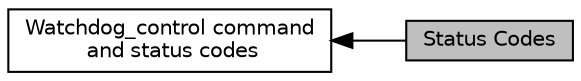 digraph "Status Codes"
{
  edge [fontname="Helvetica",fontsize="10",labelfontname="Helvetica",labelfontsize="10"];
  node [fontname="Helvetica",fontsize="10",shape=record];
  rankdir=LR;
  Node1 [label="Watchdog_control command\l and status codes",height=0.2,width=0.4,color="black", fillcolor="white", style="filled",URL="$group___watchdog___c_o_n_t_r_o_l.html"];
  Node0 [label="Status Codes",height=0.2,width=0.4,color="black", fillcolor="grey75", style="filled", fontcolor="black"];
  Node1->Node0 [shape=plaintext, dir="back", style="solid"];
}
